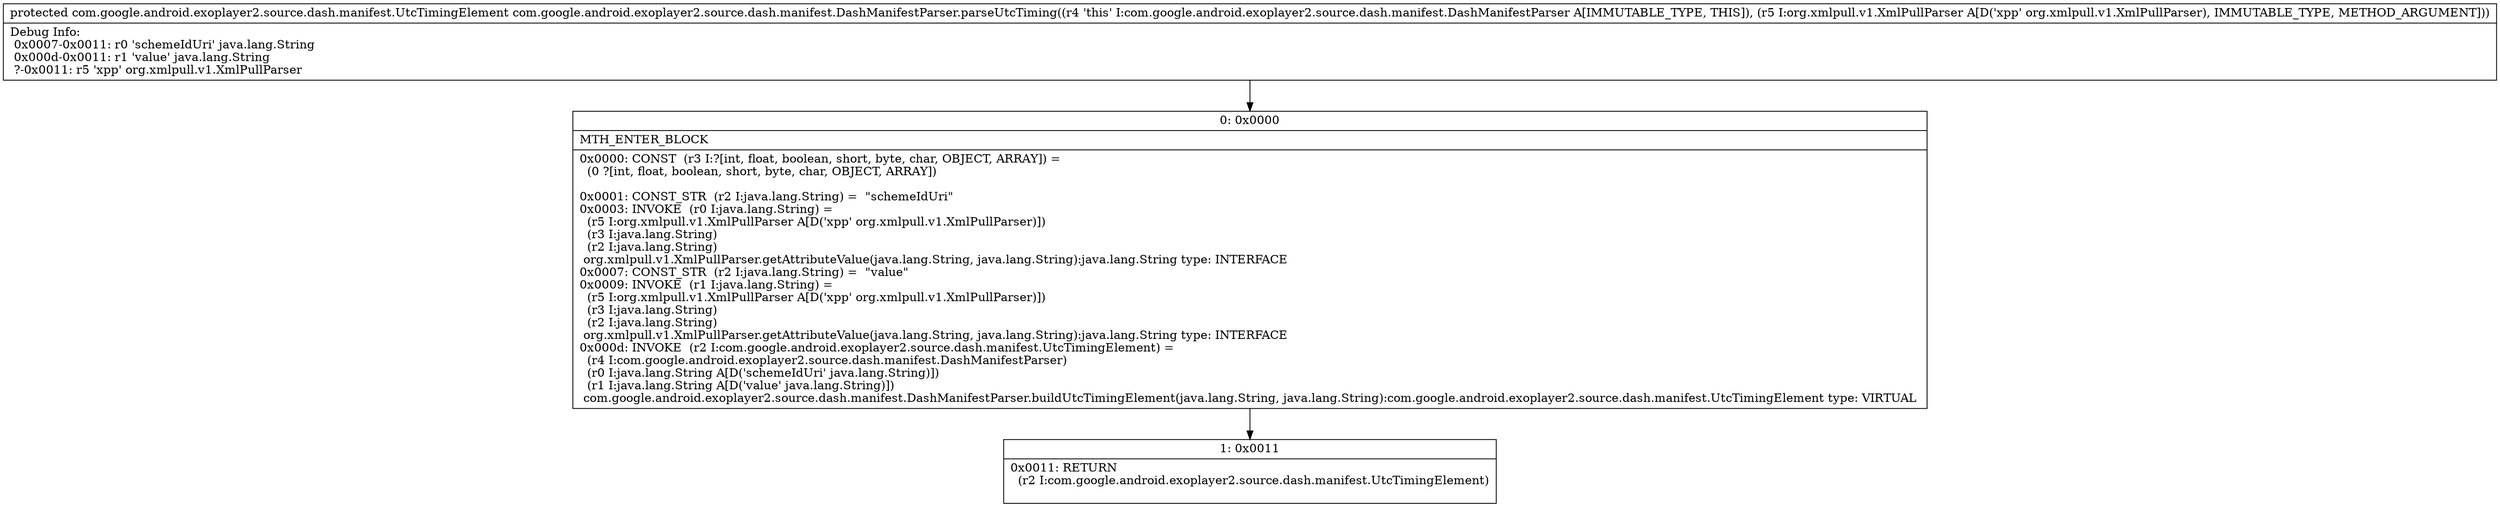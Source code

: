 digraph "CFG forcom.google.android.exoplayer2.source.dash.manifest.DashManifestParser.parseUtcTiming(Lorg\/xmlpull\/v1\/XmlPullParser;)Lcom\/google\/android\/exoplayer2\/source\/dash\/manifest\/UtcTimingElement;" {
Node_0 [shape=record,label="{0\:\ 0x0000|MTH_ENTER_BLOCK\l|0x0000: CONST  (r3 I:?[int, float, boolean, short, byte, char, OBJECT, ARRAY]) = \l  (0 ?[int, float, boolean, short, byte, char, OBJECT, ARRAY])\l \l0x0001: CONST_STR  (r2 I:java.lang.String) =  \"schemeIdUri\" \l0x0003: INVOKE  (r0 I:java.lang.String) = \l  (r5 I:org.xmlpull.v1.XmlPullParser A[D('xpp' org.xmlpull.v1.XmlPullParser)])\l  (r3 I:java.lang.String)\l  (r2 I:java.lang.String)\l org.xmlpull.v1.XmlPullParser.getAttributeValue(java.lang.String, java.lang.String):java.lang.String type: INTERFACE \l0x0007: CONST_STR  (r2 I:java.lang.String) =  \"value\" \l0x0009: INVOKE  (r1 I:java.lang.String) = \l  (r5 I:org.xmlpull.v1.XmlPullParser A[D('xpp' org.xmlpull.v1.XmlPullParser)])\l  (r3 I:java.lang.String)\l  (r2 I:java.lang.String)\l org.xmlpull.v1.XmlPullParser.getAttributeValue(java.lang.String, java.lang.String):java.lang.String type: INTERFACE \l0x000d: INVOKE  (r2 I:com.google.android.exoplayer2.source.dash.manifest.UtcTimingElement) = \l  (r4 I:com.google.android.exoplayer2.source.dash.manifest.DashManifestParser)\l  (r0 I:java.lang.String A[D('schemeIdUri' java.lang.String)])\l  (r1 I:java.lang.String A[D('value' java.lang.String)])\l com.google.android.exoplayer2.source.dash.manifest.DashManifestParser.buildUtcTimingElement(java.lang.String, java.lang.String):com.google.android.exoplayer2.source.dash.manifest.UtcTimingElement type: VIRTUAL \l}"];
Node_1 [shape=record,label="{1\:\ 0x0011|0x0011: RETURN  \l  (r2 I:com.google.android.exoplayer2.source.dash.manifest.UtcTimingElement)\l \l}"];
MethodNode[shape=record,label="{protected com.google.android.exoplayer2.source.dash.manifest.UtcTimingElement com.google.android.exoplayer2.source.dash.manifest.DashManifestParser.parseUtcTiming((r4 'this' I:com.google.android.exoplayer2.source.dash.manifest.DashManifestParser A[IMMUTABLE_TYPE, THIS]), (r5 I:org.xmlpull.v1.XmlPullParser A[D('xpp' org.xmlpull.v1.XmlPullParser), IMMUTABLE_TYPE, METHOD_ARGUMENT]))  | Debug Info:\l  0x0007\-0x0011: r0 'schemeIdUri' java.lang.String\l  0x000d\-0x0011: r1 'value' java.lang.String\l  ?\-0x0011: r5 'xpp' org.xmlpull.v1.XmlPullParser\l}"];
MethodNode -> Node_0;
Node_0 -> Node_1;
}

